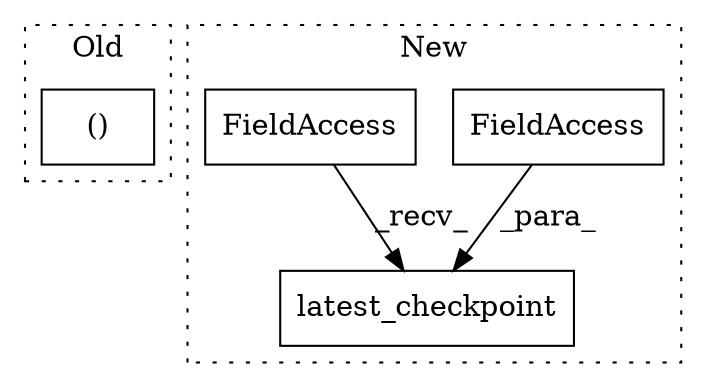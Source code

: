 digraph G {
subgraph cluster0 {
1 [label="()" a="106" s="1857" l="46" shape="box"];
label = "Old";
style="dotted";
}
subgraph cluster1 {
2 [label="latest_checkpoint" a="32" s="21351,21383" l="18,1" shape="box"];
3 [label="FieldAccess" a="22" s="21369" l="14" shape="box"];
4 [label="FieldAccess" a="22" s="21334" l="16" shape="box"];
label = "New";
style="dotted";
}
3 -> 2 [label="_para_"];
4 -> 2 [label="_recv_"];
}